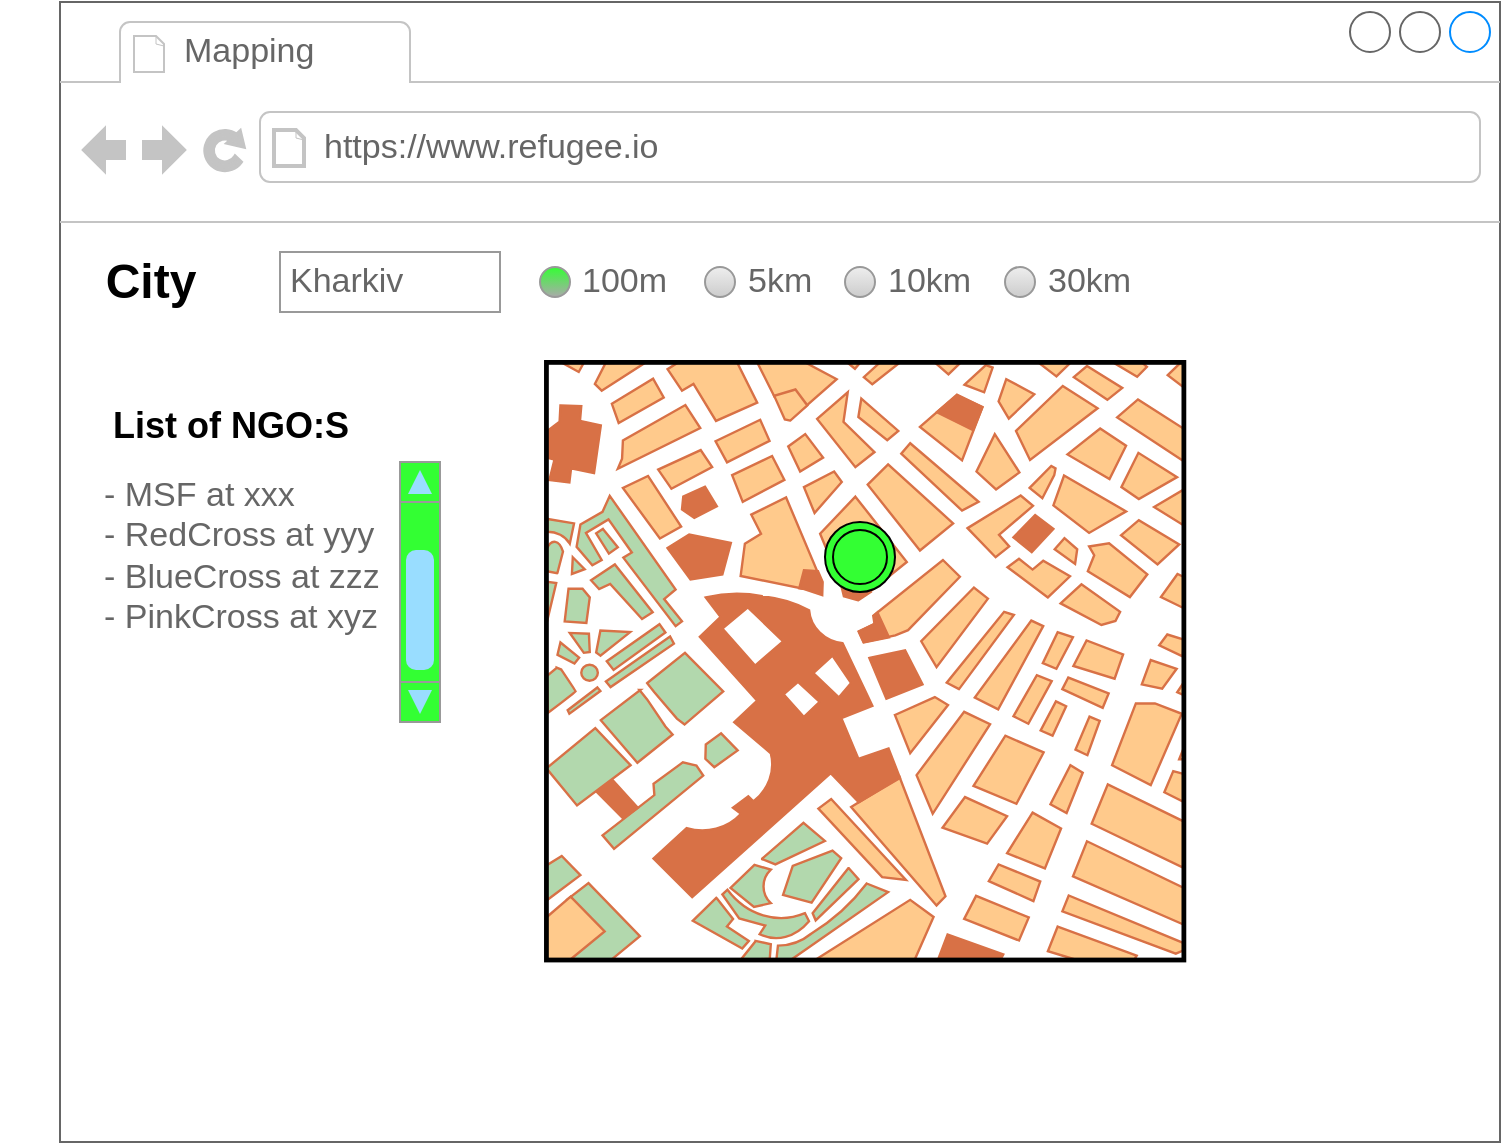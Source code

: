 <mxfile version="16.6.6" type="github">
  <diagram name="Page-1" id="f1b7ffb7-ca1e-a977-7cf5-a751b3c06c05">
    <mxGraphModel dx="2014" dy="509" grid="1" gridSize="10" guides="1" tooltips="1" connect="1" arrows="1" fold="1" page="1" pageScale="1" pageWidth="826" pageHeight="1169" background="none" math="0" shadow="0">
      <root>
        <mxCell id="0" />
        <mxCell id="1" parent="0" />
        <mxCell id="6YZUt8zm5hEsy2tXypv2-62" value="" style="strokeWidth=1;shadow=0;dashed=0;align=center;html=1;shape=mxgraph.mockup.containers.browserWindow;rSize=0;strokeColor=#666666;strokeColor2=#008cff;strokeColor3=#c4c4c4;mainText=,;recursiveResize=0;" vertex="1" parent="1">
          <mxGeometry x="20" y="190" width="720" height="570" as="geometry" />
        </mxCell>
        <mxCell id="6YZUt8zm5hEsy2tXypv2-63" value="Mapping" style="strokeWidth=1;shadow=0;dashed=0;align=center;html=1;shape=mxgraph.mockup.containers.anchor;fontSize=17;fontColor=#666666;align=left;" vertex="1" parent="6YZUt8zm5hEsy2tXypv2-62">
          <mxGeometry x="60" y="12" width="110" height="26" as="geometry" />
        </mxCell>
        <mxCell id="6YZUt8zm5hEsy2tXypv2-64" value="https://www.refugee.io" style="strokeWidth=1;shadow=0;dashed=0;align=center;html=1;shape=mxgraph.mockup.containers.anchor;rSize=0;fontSize=17;fontColor=#666666;align=left;" vertex="1" parent="6YZUt8zm5hEsy2tXypv2-62">
          <mxGeometry x="130" y="60" width="250" height="26" as="geometry" />
        </mxCell>
        <mxCell id="6YZUt8zm5hEsy2tXypv2-65" value="City" style="text;strokeColor=none;fillColor=none;html=1;fontSize=24;fontStyle=1;verticalAlign=middle;align=center;" vertex="1" parent="6YZUt8zm5hEsy2tXypv2-62">
          <mxGeometry x="-30" y="120" width="150" height="40" as="geometry" />
        </mxCell>
        <mxCell id="6YZUt8zm5hEsy2tXypv2-66" value="Kharkiv" style="strokeWidth=1;shadow=0;dashed=0;align=center;html=1;shape=mxgraph.mockup.forms.pwField;strokeColor=#999999;mainText=;align=left;fontColor=#666666;fontSize=17;spacingLeft=3;" vertex="1" parent="6YZUt8zm5hEsy2tXypv2-62">
          <mxGeometry x="110" y="125" width="110" height="30" as="geometry" />
        </mxCell>
        <mxCell id="6YZUt8zm5hEsy2tXypv2-79" value="" style="verticalLabelPosition=bottom;shadow=0;dashed=0;align=center;html=1;verticalAlign=top;strokeWidth=1;shape=mxgraph.mockup.misc.map;" vertex="1" parent="6YZUt8zm5hEsy2tXypv2-62">
          <mxGeometry x="243" y="180" width="320" height="300" as="geometry" />
        </mxCell>
        <mxCell id="6YZUt8zm5hEsy2tXypv2-67" value="100m" style="shape=ellipse;fillColor=#33FF33;strokeColor=#999999;gradientColor=#aaaaaa;html=1;align=left;spacingLeft=4;fontSize=17;fontColor=#666666;labelPosition=right;shadow=0;" vertex="1" parent="6YZUt8zm5hEsy2tXypv2-62">
          <mxGeometry x="240" y="132.5" width="15" height="15" as="geometry" />
        </mxCell>
        <mxCell id="6YZUt8zm5hEsy2tXypv2-69" value="5km" style="shape=ellipse;fillColor=#eeeeee;strokeColor=#999999;gradientColor=#cccccc;html=1;align=left;spacingLeft=4;fontSize=17;fontColor=#666666;labelPosition=right;shadow=0;" vertex="1" parent="6YZUt8zm5hEsy2tXypv2-62">
          <mxGeometry x="322.5" y="132.5" width="15" height="15" as="geometry" />
        </mxCell>
        <mxCell id="6YZUt8zm5hEsy2tXypv2-70" value="10km" style="shape=ellipse;fillColor=#eeeeee;strokeColor=#999999;gradientColor=#cccccc;html=1;align=left;spacingLeft=4;fontSize=17;fontColor=#666666;labelPosition=right;shadow=0;" vertex="1" parent="6YZUt8zm5hEsy2tXypv2-62">
          <mxGeometry x="392.5" y="132.5" width="15" height="15" as="geometry" />
        </mxCell>
        <mxCell id="6YZUt8zm5hEsy2tXypv2-75" value="30km" style="shape=ellipse;fillColor=#eeeeee;strokeColor=#999999;gradientColor=#cccccc;html=1;align=left;spacingLeft=4;fontSize=17;fontColor=#666666;labelPosition=right;shadow=0;" vertex="1" parent="6YZUt8zm5hEsy2tXypv2-62">
          <mxGeometry x="472.5" y="132.5" width="15" height="15" as="geometry" />
        </mxCell>
        <mxCell id="6YZUt8zm5hEsy2tXypv2-81" value="" style="ellipse;shape=doubleEllipse;whiteSpace=wrap;html=1;aspect=fixed;fillColor=#33FF33;" vertex="1" parent="6YZUt8zm5hEsy2tXypv2-62">
          <mxGeometry x="382.5" y="260" width="35" height="35" as="geometry" />
        </mxCell>
        <mxCell id="6YZUt8zm5hEsy2tXypv2-98" value="- MSF at xxx&lt;br&gt;- RedCross at yyy&lt;br&gt;- BlueCross at zzz&lt;br&gt;- PinkCross at xyz" style="strokeWidth=1;shadow=0;dashed=0;align=center;html=1;shape=mxgraph.mockup.text.bulletedList;textColor=#666666;mainText=,,,,;textSize=17;bulletStyle=none;strokeColor=none;fillColor=none;align=left;verticalAlign=top;fontSize=17;fontColor=#666666;" vertex="1" parent="6YZUt8zm5hEsy2tXypv2-62">
          <mxGeometry x="20" y="230" width="170" height="90" as="geometry" />
        </mxCell>
        <mxCell id="6YZUt8zm5hEsy2tXypv2-99" value="&lt;font style=&quot;font-size: 18px&quot;&gt;List of NGO:S&lt;/font&gt;" style="text;strokeColor=none;fillColor=none;html=1;fontSize=24;fontStyle=1;verticalAlign=middle;align=center;" vertex="1" parent="6YZUt8zm5hEsy2tXypv2-62">
          <mxGeometry x="10" y="190" width="150" height="40" as="geometry" />
        </mxCell>
        <mxCell id="6YZUt8zm5hEsy2tXypv2-100" value="" style="verticalLabelPosition=bottom;shadow=0;dashed=0;align=center;html=1;verticalAlign=top;strokeWidth=1;shape=mxgraph.mockup.navigation.scrollBar;strokeColor=#999999;barPos=20;fillColor2=#99ddff;strokeColor2=none;direction=north;fontSize=18;fillColor=#33FF33;" vertex="1" parent="6YZUt8zm5hEsy2tXypv2-62">
          <mxGeometry x="170" y="230" width="20" height="130" as="geometry" />
        </mxCell>
      </root>
    </mxGraphModel>
  </diagram>
</mxfile>
